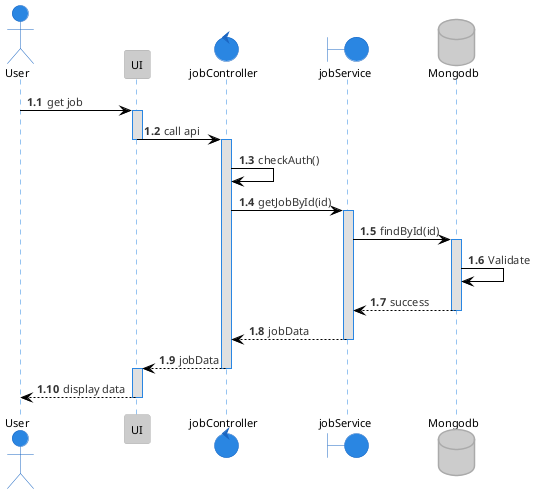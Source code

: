 @startuml getJob
!theme reddress-lightblue

autonumber 1.1
actor User
participant UI
control  jobController
boundary jobService
database Mongodb

User -> UI: get job
activate UI
UI -> jobController: call api
deactivate UI
activate jobController
jobController -> jobController: checkAuth()
jobController -> jobService: getJobById(id)
activate jobService
jobService -> Mongodb: findById(id)
activate Mongodb
Mongodb -> Mongodb: Validate
Mongodb --> jobService: success
deactivate Mongodb
jobService --> jobController: jobData
deactivate jobService
jobController --> UI: jobData
deactivate jobController
activate UI
UI --> User: display data
deactivate UI

@enduml
